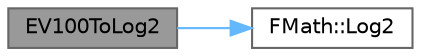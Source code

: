 digraph "EV100ToLog2"
{
 // INTERACTIVE_SVG=YES
 // LATEX_PDF_SIZE
  bgcolor="transparent";
  edge [fontname=Helvetica,fontsize=10,labelfontname=Helvetica,labelfontsize=10];
  node [fontname=Helvetica,fontsize=10,shape=box,height=0.2,width=0.4];
  rankdir="LR";
  Node1 [id="Node000001",label="EV100ToLog2",height=0.2,width=0.4,color="gray40", fillcolor="grey60", style="filled", fontcolor="black",tooltip=" "];
  Node1 -> Node2 [id="edge1_Node000001_Node000002",color="steelblue1",style="solid",tooltip=" "];
  Node2 [id="Node000002",label="FMath::Log2",height=0.2,width=0.4,color="grey40", fillcolor="white", style="filled",URL="$dc/d20/structFMath.html#a054e7690dfb783a60ff0d14fe59da700",tooltip="Computes the base 2 logarithm of the specified value."];
}
